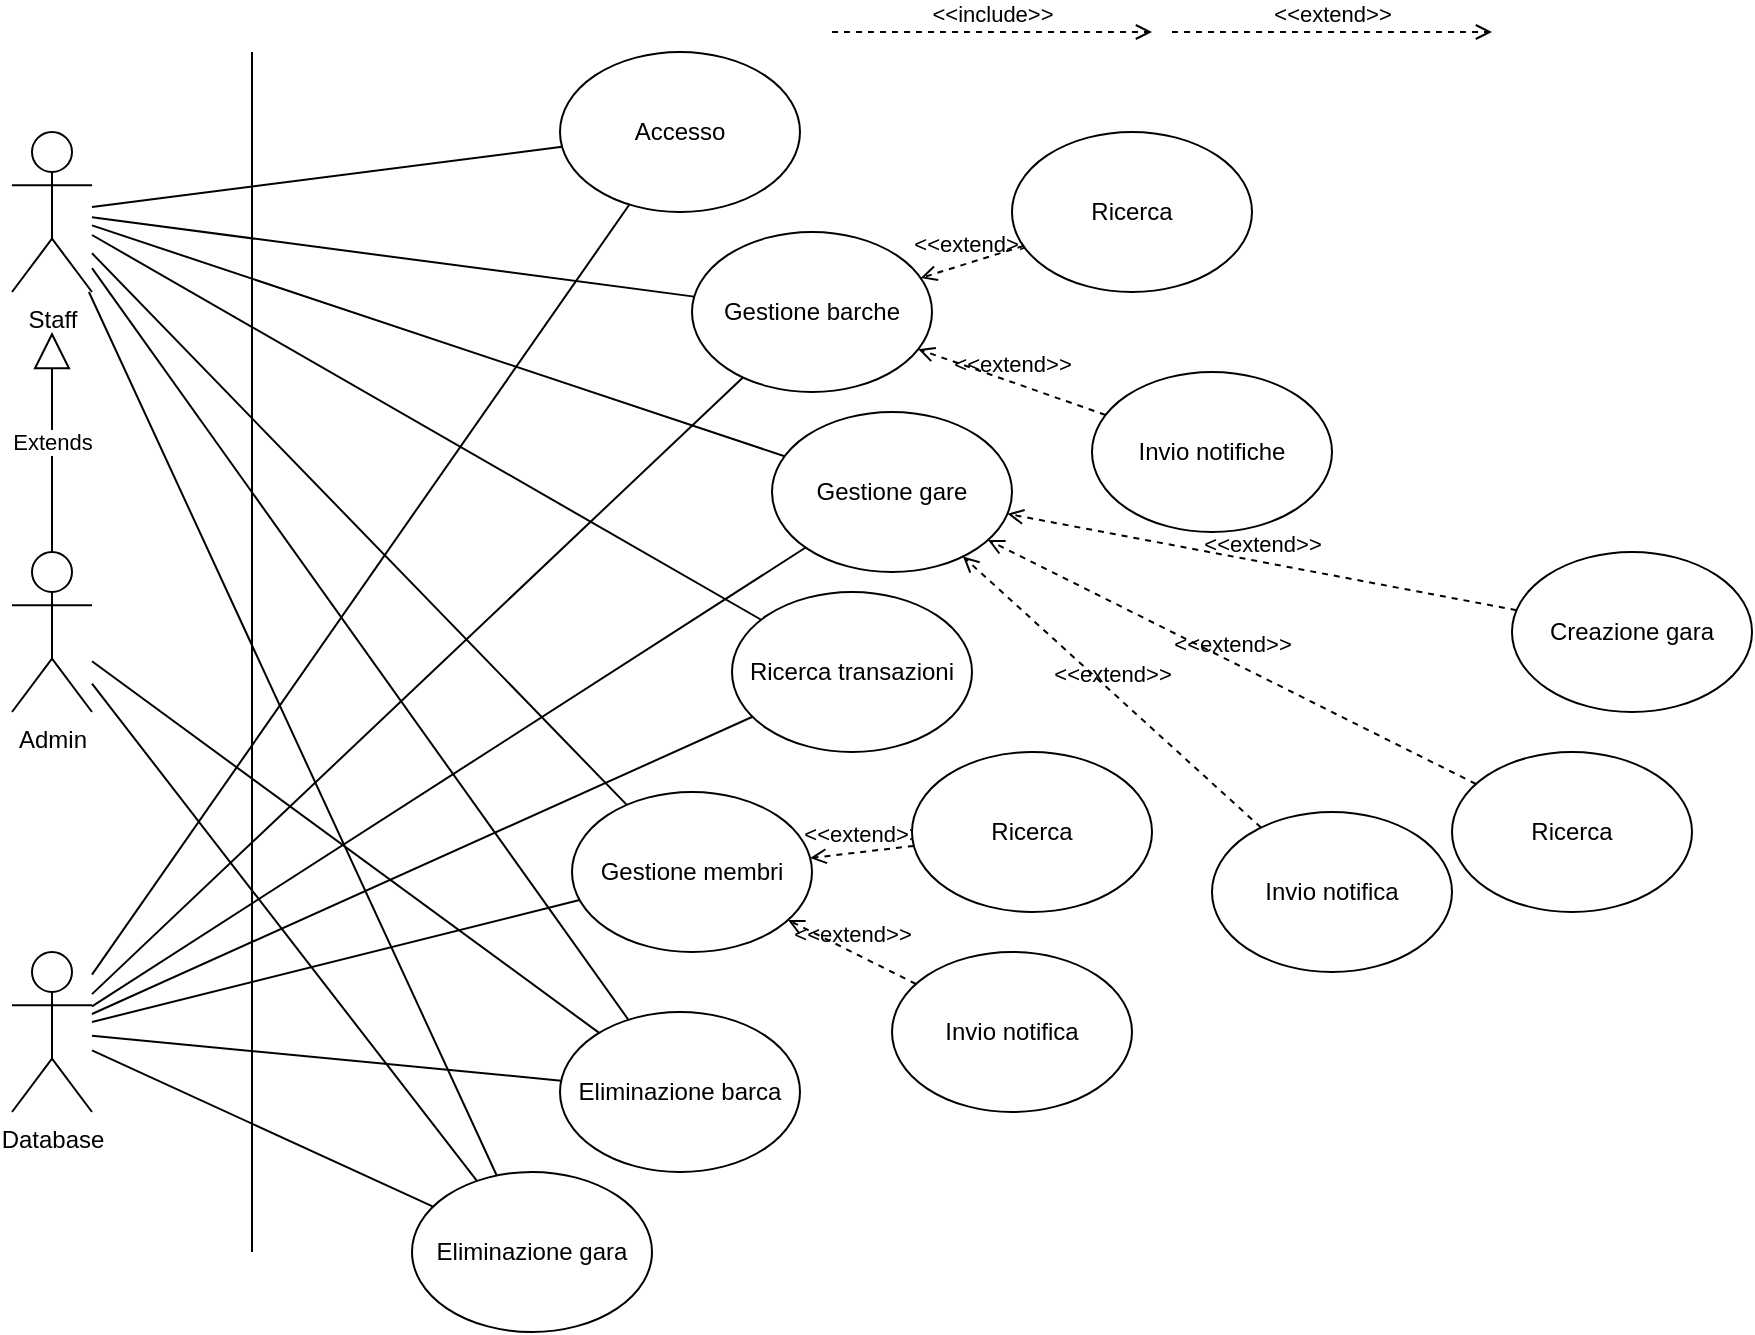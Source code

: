 <mxfile version="17.2.4" type="device"><diagram id="vV5q-JfGqEiGsRfVYkt-" name="Pagina-1"><mxGraphModel dx="1187" dy="732" grid="1" gridSize="10" guides="1" tooltips="1" connect="1" arrows="1" fold="1" page="1" pageScale="1" pageWidth="827" pageHeight="1169" math="0" shadow="0"><root><mxCell id="0"/><mxCell id="1" parent="0"/><mxCell id="nGsw3EQU50j-cNy5XBqn-1" value="" style="endArrow=none;html=1;rounded=0;" edge="1" parent="1"><mxGeometry width="50" height="50" relative="1" as="geometry"><mxPoint x="200" y="640" as="sourcePoint"/><mxPoint x="200" y="40" as="targetPoint"/></mxGeometry></mxCell><mxCell id="nGsw3EQU50j-cNy5XBqn-2" value="Staff" style="shape=umlActor;verticalLabelPosition=bottom;verticalAlign=top;html=1;outlineConnect=0;" vertex="1" parent="1"><mxGeometry x="80" y="80" width="40" height="80" as="geometry"/></mxCell><mxCell id="nGsw3EQU50j-cNy5XBqn-3" value="Database" style="shape=umlActor;verticalLabelPosition=bottom;verticalAlign=top;html=1;outlineConnect=0;" vertex="1" parent="1"><mxGeometry x="80" y="490" width="40" height="80" as="geometry"/></mxCell><mxCell id="nGsw3EQU50j-cNy5XBqn-4" value="Accesso" style="ellipse;whiteSpace=wrap;html=1;" vertex="1" parent="1"><mxGeometry x="354" y="40" width="120" height="80" as="geometry"/></mxCell><mxCell id="nGsw3EQU50j-cNy5XBqn-5" value="" style="endArrow=none;html=1;rounded=0;" edge="1" parent="1" source="nGsw3EQU50j-cNy5XBqn-4" target="nGsw3EQU50j-cNy5XBqn-2"><mxGeometry width="50" height="50" relative="1" as="geometry"><mxPoint x="430" y="400" as="sourcePoint"/><mxPoint x="480" y="350" as="targetPoint"/></mxGeometry></mxCell><mxCell id="nGsw3EQU50j-cNy5XBqn-6" value="Admin" style="shape=umlActor;verticalLabelPosition=bottom;verticalAlign=top;html=1;outlineConnect=0;" vertex="1" parent="1"><mxGeometry x="80" y="290" width="40" height="80" as="geometry"/></mxCell><mxCell id="nGsw3EQU50j-cNy5XBqn-7" value="Extends" style="endArrow=block;endSize=16;endFill=0;html=1;rounded=0;" edge="1" parent="1" source="nGsw3EQU50j-cNy5XBqn-6"><mxGeometry width="160" relative="1" as="geometry"><mxPoint x="370" y="380" as="sourcePoint"/><mxPoint x="100" y="180" as="targetPoint"/></mxGeometry></mxCell><mxCell id="nGsw3EQU50j-cNy5XBqn-8" value="&amp;lt;&amp;lt;include&amp;gt;&amp;gt;" style="html=1;verticalAlign=bottom;labelBackgroundColor=none;endArrow=open;endFill=0;dashed=1;rounded=0;" edge="1" parent="1"><mxGeometry width="160" relative="1" as="geometry"><mxPoint x="490" y="30" as="sourcePoint"/><mxPoint x="650" y="30" as="targetPoint"/></mxGeometry></mxCell><mxCell id="nGsw3EQU50j-cNy5XBqn-9" value="&amp;lt;&amp;lt;extend&amp;gt;&amp;gt;" style="html=1;verticalAlign=bottom;labelBackgroundColor=none;endArrow=open;endFill=0;dashed=1;rounded=0;" edge="1" parent="1"><mxGeometry width="160" relative="1" as="geometry"><mxPoint x="660" y="30" as="sourcePoint"/><mxPoint x="820" y="30" as="targetPoint"/></mxGeometry></mxCell><mxCell id="nGsw3EQU50j-cNy5XBqn-10" value="Gestione barche" style="ellipse;whiteSpace=wrap;html=1;" vertex="1" parent="1"><mxGeometry x="420" y="130" width="120" height="80" as="geometry"/></mxCell><mxCell id="nGsw3EQU50j-cNy5XBqn-11" value="" style="endArrow=none;html=1;rounded=0;" edge="1" parent="1" source="nGsw3EQU50j-cNy5XBqn-3" target="nGsw3EQU50j-cNy5XBqn-10"><mxGeometry width="50" height="50" relative="1" as="geometry"><mxPoint x="430" y="400" as="sourcePoint"/><mxPoint x="480" y="350" as="targetPoint"/></mxGeometry></mxCell><mxCell id="nGsw3EQU50j-cNy5XBqn-12" value="&amp;lt;&amp;lt;extend&amp;gt;&amp;gt;" style="html=1;verticalAlign=bottom;labelBackgroundColor=none;endArrow=open;endFill=0;dashed=1;rounded=0;" edge="1" parent="1" source="nGsw3EQU50j-cNy5XBqn-14" target="nGsw3EQU50j-cNy5XBqn-10"><mxGeometry width="160" relative="1" as="geometry"><mxPoint x="596" y="210" as="sourcePoint"/><mxPoint x="956" y="-30" as="targetPoint"/></mxGeometry></mxCell><mxCell id="nGsw3EQU50j-cNy5XBqn-13" value="Invio notifiche" style="ellipse;whiteSpace=wrap;html=1;" vertex="1" parent="1"><mxGeometry x="620" y="200" width="120" height="80" as="geometry"/></mxCell><mxCell id="nGsw3EQU50j-cNy5XBqn-14" value="Ricerca" style="ellipse;whiteSpace=wrap;html=1;" vertex="1" parent="1"><mxGeometry x="580" y="80" width="120" height="80" as="geometry"/></mxCell><mxCell id="nGsw3EQU50j-cNy5XBqn-15" value="&amp;lt;&amp;lt;extend&amp;gt;&amp;gt;" style="html=1;verticalAlign=bottom;labelBackgroundColor=none;endArrow=open;endFill=0;dashed=1;rounded=0;" edge="1" parent="1" source="nGsw3EQU50j-cNy5XBqn-13" target="nGsw3EQU50j-cNy5XBqn-10"><mxGeometry width="160" relative="1" as="geometry"><mxPoint x="796" y="-30" as="sourcePoint"/><mxPoint x="956" y="-30" as="targetPoint"/></mxGeometry></mxCell><mxCell id="nGsw3EQU50j-cNy5XBqn-16" value="" style="endArrow=none;html=1;rounded=0;" edge="1" parent="1" source="nGsw3EQU50j-cNy5XBqn-10" target="nGsw3EQU50j-cNy5XBqn-2"><mxGeometry width="50" height="50" relative="1" as="geometry"><mxPoint x="430" y="400" as="sourcePoint"/><mxPoint x="480" y="350" as="targetPoint"/></mxGeometry></mxCell><mxCell id="nGsw3EQU50j-cNy5XBqn-17" value="Gestione gare" style="ellipse;whiteSpace=wrap;html=1;" vertex="1" parent="1"><mxGeometry x="460" y="220" width="120" height="80" as="geometry"/></mxCell><mxCell id="nGsw3EQU50j-cNy5XBqn-18" value="" style="endArrow=none;html=1;rounded=0;" edge="1" parent="1" source="nGsw3EQU50j-cNy5XBqn-17" target="nGsw3EQU50j-cNy5XBqn-2"><mxGeometry width="50" height="50" relative="1" as="geometry"><mxPoint x="430" y="400" as="sourcePoint"/><mxPoint x="480" y="350" as="targetPoint"/></mxGeometry></mxCell><mxCell id="nGsw3EQU50j-cNy5XBqn-19" value="Creazione gara" style="ellipse;whiteSpace=wrap;html=1;" vertex="1" parent="1"><mxGeometry x="830" y="290" width="120" height="80" as="geometry"/></mxCell><mxCell id="nGsw3EQU50j-cNy5XBqn-20" value="Ricerca" style="ellipse;whiteSpace=wrap;html=1;" vertex="1" parent="1"><mxGeometry x="800" y="390" width="120" height="80" as="geometry"/></mxCell><mxCell id="nGsw3EQU50j-cNy5XBqn-21" value="Invio notifica" style="ellipse;whiteSpace=wrap;html=1;" vertex="1" parent="1"><mxGeometry x="680" y="420" width="120" height="80" as="geometry"/></mxCell><mxCell id="nGsw3EQU50j-cNy5XBqn-22" value="&amp;lt;&amp;lt;extend&amp;gt;&amp;gt;" style="html=1;verticalAlign=bottom;labelBackgroundColor=none;endArrow=open;endFill=0;dashed=1;rounded=0;" edge="1" parent="1" source="nGsw3EQU50j-cNy5XBqn-21" target="nGsw3EQU50j-cNy5XBqn-17"><mxGeometry width="160" relative="1" as="geometry"><mxPoint x="910" y="-110" as="sourcePoint"/><mxPoint x="1070" y="-110" as="targetPoint"/></mxGeometry></mxCell><mxCell id="nGsw3EQU50j-cNy5XBqn-23" value="&amp;lt;&amp;lt;extend&amp;gt;&amp;gt;" style="html=1;verticalAlign=bottom;labelBackgroundColor=none;endArrow=open;endFill=0;dashed=1;rounded=0;" edge="1" parent="1" source="nGsw3EQU50j-cNy5XBqn-20" target="nGsw3EQU50j-cNy5XBqn-17"><mxGeometry width="160" relative="1" as="geometry"><mxPoint x="645.267" y="401.999" as="sourcePoint"/><mxPoint x="628.662" y="368.016" as="targetPoint"/></mxGeometry></mxCell><mxCell id="nGsw3EQU50j-cNy5XBqn-24" value="&amp;lt;&amp;lt;extend&amp;gt;&amp;gt;" style="html=1;verticalAlign=bottom;labelBackgroundColor=none;endArrow=open;endFill=0;dashed=1;rounded=0;" edge="1" parent="1" source="nGsw3EQU50j-cNy5XBqn-19" target="nGsw3EQU50j-cNy5XBqn-17"><mxGeometry width="160" relative="1" as="geometry"><mxPoint x="736.334" y="372.111" as="sourcePoint"/><mxPoint x="663.666" y="347.889" as="targetPoint"/></mxGeometry></mxCell><mxCell id="nGsw3EQU50j-cNy5XBqn-25" value="Ricerca transazioni" style="ellipse;whiteSpace=wrap;html=1;" vertex="1" parent="1"><mxGeometry x="440" y="310" width="120" height="80" as="geometry"/></mxCell><mxCell id="nGsw3EQU50j-cNy5XBqn-26" value="" style="endArrow=none;html=1;rounded=0;" edge="1" parent="1" source="nGsw3EQU50j-cNy5XBqn-2" target="nGsw3EQU50j-cNy5XBqn-25"><mxGeometry width="50" height="50" relative="1" as="geometry"><mxPoint x="430" y="400" as="sourcePoint"/><mxPoint x="480" y="350" as="targetPoint"/></mxGeometry></mxCell><mxCell id="nGsw3EQU50j-cNy5XBqn-27" value="Gestione membri" style="ellipse;whiteSpace=wrap;html=1;" vertex="1" parent="1"><mxGeometry x="360" y="410" width="120" height="80" as="geometry"/></mxCell><mxCell id="nGsw3EQU50j-cNy5XBqn-28" value="" style="endArrow=none;html=1;rounded=0;" edge="1" parent="1" source="nGsw3EQU50j-cNy5XBqn-27" target="nGsw3EQU50j-cNy5XBqn-2"><mxGeometry width="50" height="50" relative="1" as="geometry"><mxPoint x="430" y="400" as="sourcePoint"/><mxPoint x="480" y="350" as="targetPoint"/></mxGeometry></mxCell><mxCell id="nGsw3EQU50j-cNy5XBqn-29" value="&amp;lt;&amp;lt;extend&amp;gt;&amp;gt;" style="html=1;verticalAlign=bottom;labelBackgroundColor=none;endArrow=open;endFill=0;dashed=1;rounded=0;" edge="1" parent="1" source="nGsw3EQU50j-cNy5XBqn-30" target="nGsw3EQU50j-cNy5XBqn-27"><mxGeometry width="160" relative="1" as="geometry"><mxPoint x="576" y="500" as="sourcePoint"/><mxPoint x="896" y="-30" as="targetPoint"/></mxGeometry></mxCell><mxCell id="nGsw3EQU50j-cNy5XBqn-30" value="Ricerca" style="ellipse;whiteSpace=wrap;html=1;" vertex="1" parent="1"><mxGeometry x="530" y="390" width="120" height="80" as="geometry"/></mxCell><mxCell id="nGsw3EQU50j-cNy5XBqn-34" value="Invio notifica" style="ellipse;whiteSpace=wrap;html=1;" vertex="1" parent="1"><mxGeometry x="520" y="490" width="120" height="80" as="geometry"/></mxCell><mxCell id="nGsw3EQU50j-cNy5XBqn-35" value="&amp;lt;&amp;lt;extend&amp;gt;&amp;gt;" style="html=1;verticalAlign=bottom;labelBackgroundColor=none;endArrow=open;endFill=0;dashed=1;rounded=0;" edge="1" parent="1" source="nGsw3EQU50j-cNy5XBqn-34" target="nGsw3EQU50j-cNy5XBqn-27"><mxGeometry width="160" relative="1" as="geometry"><mxPoint x="736" y="-30" as="sourcePoint"/><mxPoint x="896" y="-30" as="targetPoint"/></mxGeometry></mxCell><mxCell id="nGsw3EQU50j-cNy5XBqn-36" value="" style="endArrow=none;html=1;rounded=0;" edge="1" parent="1" source="nGsw3EQU50j-cNy5XBqn-3" target="nGsw3EQU50j-cNy5XBqn-4"><mxGeometry width="50" height="50" relative="1" as="geometry"><mxPoint x="130" y="521.053" as="sourcePoint"/><mxPoint x="455.47" y="212.712" as="targetPoint"/></mxGeometry></mxCell><mxCell id="nGsw3EQU50j-cNy5XBqn-37" value="" style="endArrow=none;html=1;rounded=0;" edge="1" parent="1" source="nGsw3EQU50j-cNy5XBqn-3" target="nGsw3EQU50j-cNy5XBqn-17"><mxGeometry width="50" height="50" relative="1" as="geometry"><mxPoint x="130" y="511.338" as="sourcePoint"/><mxPoint x="398.693" y="126.268" as="targetPoint"/></mxGeometry></mxCell><mxCell id="nGsw3EQU50j-cNy5XBqn-38" value="" style="endArrow=none;html=1;rounded=0;" edge="1" parent="1" source="nGsw3EQU50j-cNy5XBqn-3" target="nGsw3EQU50j-cNy5XBqn-25"><mxGeometry width="50" height="50" relative="1" as="geometry"><mxPoint x="130" y="528.182" as="sourcePoint"/><mxPoint x="505.099" y="306.532" as="targetPoint"/></mxGeometry></mxCell><mxCell id="nGsw3EQU50j-cNy5XBqn-39" value="" style="endArrow=none;html=1;rounded=0;" edge="1" parent="1" source="nGsw3EQU50j-cNy5XBqn-3" target="nGsw3EQU50j-cNy5XBqn-27"><mxGeometry width="50" height="50" relative="1" as="geometry"><mxPoint x="130" y="531" as="sourcePoint"/><mxPoint x="460.269" y="382.379" as="targetPoint"/></mxGeometry></mxCell><mxCell id="nGsw3EQU50j-cNy5XBqn-40" value="Eliminazione barca" style="ellipse;whiteSpace=wrap;html=1;" vertex="1" parent="1"><mxGeometry x="354" y="520" width="120" height="80" as="geometry"/></mxCell><mxCell id="nGsw3EQU50j-cNy5XBqn-41" value="Eliminazione gara" style="ellipse;whiteSpace=wrap;html=1;" vertex="1" parent="1"><mxGeometry x="280" y="600" width="120" height="80" as="geometry"/></mxCell><mxCell id="nGsw3EQU50j-cNy5XBqn-42" value="" style="endArrow=none;html=1;rounded=0;" edge="1" parent="1" source="nGsw3EQU50j-cNy5XBqn-40" target="nGsw3EQU50j-cNy5XBqn-2"><mxGeometry width="50" height="50" relative="1" as="geometry"><mxPoint x="397.398" y="426.42" as="sourcePoint"/><mxPoint x="130" y="150.625" as="targetPoint"/></mxGeometry></mxCell><mxCell id="nGsw3EQU50j-cNy5XBqn-43" value="" style="endArrow=none;html=1;rounded=0;" edge="1" parent="1" source="nGsw3EQU50j-cNy5XBqn-41" target="nGsw3EQU50j-cNy5XBqn-2"><mxGeometry width="50" height="50" relative="1" as="geometry"><mxPoint x="398.173" y="533.895" as="sourcePoint"/><mxPoint x="130" y="158.025" as="targetPoint"/></mxGeometry></mxCell><mxCell id="nGsw3EQU50j-cNy5XBqn-44" value="" style="endArrow=none;html=1;rounded=0;" edge="1" parent="1" source="nGsw3EQU50j-cNy5XBqn-3" target="nGsw3EQU50j-cNy5XBqn-40"><mxGeometry width="50" height="50" relative="1" as="geometry"><mxPoint x="130" y="535" as="sourcePoint"/><mxPoint x="373.82" y="474.045" as="targetPoint"/></mxGeometry></mxCell><mxCell id="nGsw3EQU50j-cNy5XBqn-45" value="" style="endArrow=none;html=1;rounded=0;" edge="1" parent="1" source="nGsw3EQU50j-cNy5XBqn-3" target="nGsw3EQU50j-cNy5XBqn-41"><mxGeometry width="50" height="50" relative="1" as="geometry"><mxPoint x="130" y="541.911" as="sourcePoint"/><mxPoint x="364.607" y="564.325" as="targetPoint"/></mxGeometry></mxCell><mxCell id="nGsw3EQU50j-cNy5XBqn-46" value="" style="endArrow=none;html=1;rounded=0;" edge="1" parent="1" source="nGsw3EQU50j-cNy5XBqn-40" target="nGsw3EQU50j-cNy5XBqn-6"><mxGeometry width="50" height="50" relative="1" as="geometry"><mxPoint x="430" y="400" as="sourcePoint"/><mxPoint x="480" y="350" as="targetPoint"/></mxGeometry></mxCell><mxCell id="nGsw3EQU50j-cNy5XBqn-47" value="" style="endArrow=none;html=1;rounded=0;" edge="1" parent="1" source="nGsw3EQU50j-cNy5XBqn-41" target="nGsw3EQU50j-cNy5XBqn-6"><mxGeometry width="50" height="50" relative="1" as="geometry"><mxPoint x="383.578" y="540.44" as="sourcePoint"/><mxPoint x="130" y="354.65" as="targetPoint"/></mxGeometry></mxCell></root></mxGraphModel></diagram></mxfile>